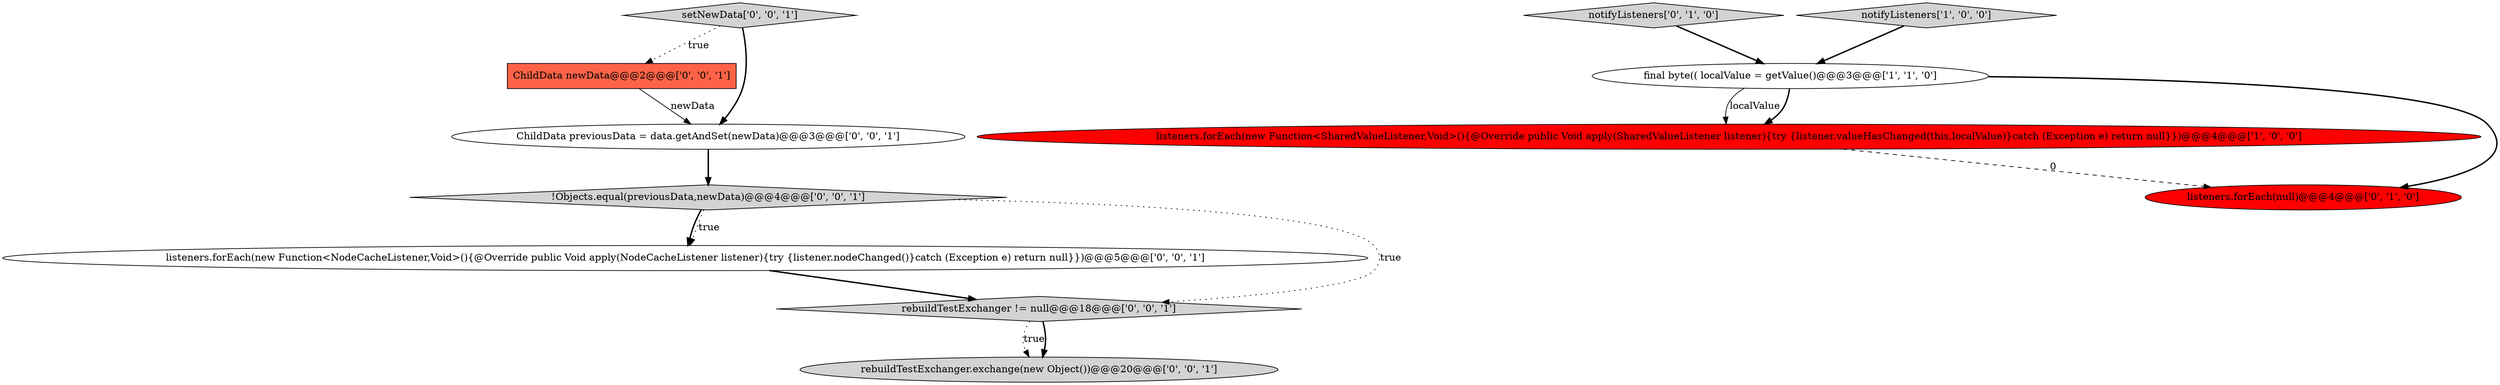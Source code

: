 digraph {
10 [style = filled, label = "ChildData newData@@@2@@@['0', '0', '1']", fillcolor = tomato, shape = box image = "AAA0AAABBB3BBB"];
3 [style = filled, label = "notifyListeners['0', '1', '0']", fillcolor = lightgray, shape = diamond image = "AAA0AAABBB2BBB"];
0 [style = filled, label = "listeners.forEach(new Function<SharedValueListener,Void>(){@Override public Void apply(SharedValueListener listener){try {listener.valueHasChanged(this,localValue)}catch (Exception e) return null}})@@@4@@@['1', '0', '0']", fillcolor = red, shape = ellipse image = "AAA1AAABBB1BBB"];
1 [style = filled, label = "final byte(( localValue = getValue()@@@3@@@['1', '1', '0']", fillcolor = white, shape = ellipse image = "AAA0AAABBB1BBB"];
6 [style = filled, label = "rebuildTestExchanger.exchange(new Object())@@@20@@@['0', '0', '1']", fillcolor = lightgray, shape = ellipse image = "AAA0AAABBB3BBB"];
2 [style = filled, label = "notifyListeners['1', '0', '0']", fillcolor = lightgray, shape = diamond image = "AAA0AAABBB1BBB"];
11 [style = filled, label = "ChildData previousData = data.getAndSet(newData)@@@3@@@['0', '0', '1']", fillcolor = white, shape = ellipse image = "AAA0AAABBB3BBB"];
8 [style = filled, label = "listeners.forEach(new Function<NodeCacheListener,Void>(){@Override public Void apply(NodeCacheListener listener){try {listener.nodeChanged()}catch (Exception e) return null}})@@@5@@@['0', '0', '1']", fillcolor = white, shape = ellipse image = "AAA0AAABBB3BBB"];
4 [style = filled, label = "listeners.forEach(null)@@@4@@@['0', '1', '0']", fillcolor = red, shape = ellipse image = "AAA1AAABBB2BBB"];
5 [style = filled, label = "rebuildTestExchanger != null@@@18@@@['0', '0', '1']", fillcolor = lightgray, shape = diamond image = "AAA0AAABBB3BBB"];
9 [style = filled, label = "setNewData['0', '0', '1']", fillcolor = lightgray, shape = diamond image = "AAA0AAABBB3BBB"];
7 [style = filled, label = "!Objects.equal(previousData,newData)@@@4@@@['0', '0', '1']", fillcolor = lightgray, shape = diamond image = "AAA0AAABBB3BBB"];
1->0 [style = solid, label="localValue"];
5->6 [style = dotted, label="true"];
1->4 [style = bold, label=""];
0->4 [style = dashed, label="0"];
1->0 [style = bold, label=""];
5->6 [style = bold, label=""];
8->5 [style = bold, label=""];
3->1 [style = bold, label=""];
9->11 [style = bold, label=""];
7->8 [style = bold, label=""];
7->8 [style = dotted, label="true"];
9->10 [style = dotted, label="true"];
2->1 [style = bold, label=""];
11->7 [style = bold, label=""];
10->11 [style = solid, label="newData"];
7->5 [style = dotted, label="true"];
}
